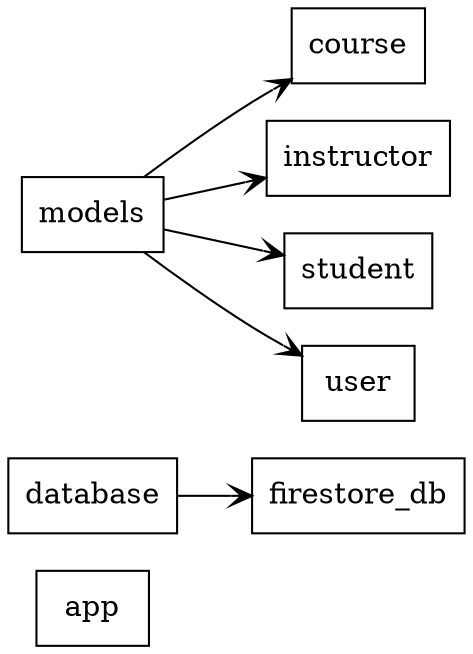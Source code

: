 digraph "packages_elearning" {
size="20,20"
rankdir=LR
charset="utf-8"
"app" [color="black", label=<app>, shape="box", style="solid"];
"app.database" [color="black", label=<database>, shape="box", style="solid"];
"app.database.firestore_db" [color="black", label=<firestore_db>, shape="box", style="solid"];
"app.models" [color="black", label=<models>, shape="box", style="solid"];
"app.models.course" [color="black", label=<course>, shape="box", style="solid"];
"app.models.instructor" [color="black", label=<instructor>, shape="box", style="solid"];
"app.models.student" [color="black", label=<student>, shape="box", style="solid"];
"app.models.user" [color="black", label=<user>, shape="box", style="solid"];
"app.database" -> "app.database.firestore_db" [arrowhead="open", arrowtail="none"];
"app.models" -> "app.models.course" [arrowhead="open", arrowtail="none"];
"app.models" -> "app.models.instructor" [arrowhead="open", arrowtail="none"];
"app.models" -> "app.models.student" [arrowhead="open", arrowtail="none"];
"app.models" -> "app.models.user" [arrowhead="open", arrowtail="none"];
}
